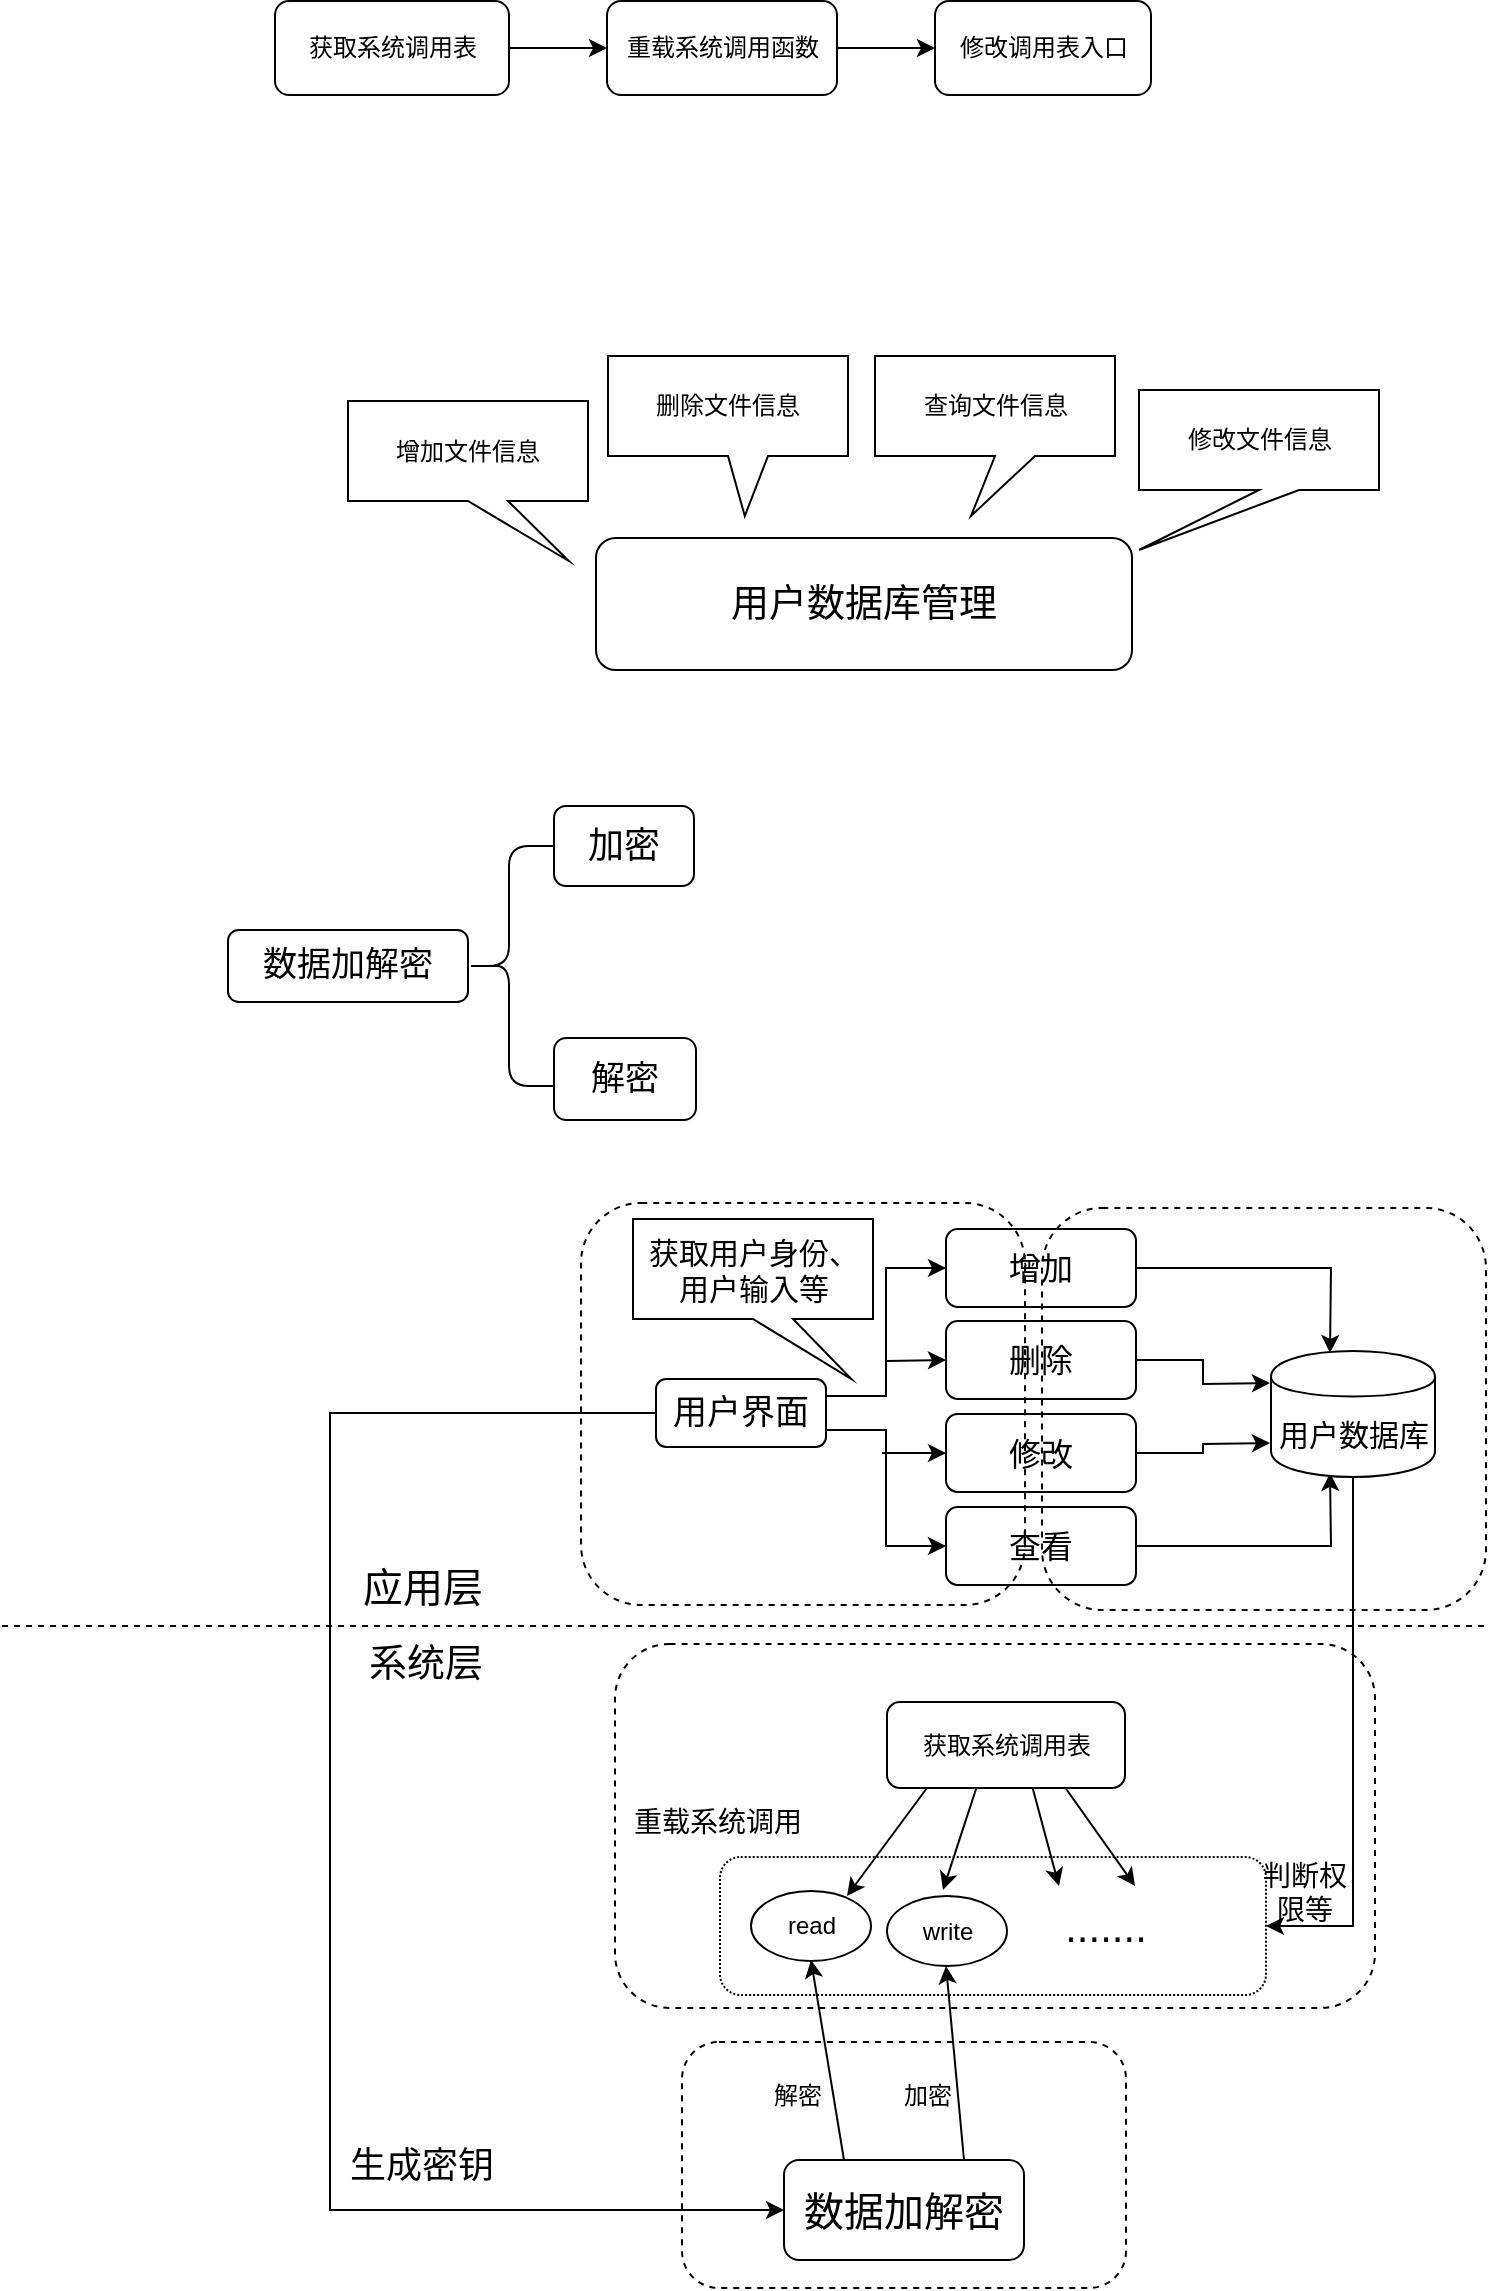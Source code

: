<mxfile version="12.1.0" type="github" pages="1"><diagram id="vec66oDkyf0rAddUYkw5" name="第 1 页"><mxGraphModel dx="748" dy="484" grid="0" gridSize="10" guides="1" tooltips="1" connect="1" arrows="1" fold="1" page="1" pageScale="1" pageWidth="2339" pageHeight="3300" math="0" shadow="0"><root><mxCell id="0"/><mxCell id="1" parent="0"/><mxCell id="iOjS4k8i5JjwWPVwrMD9-8" style="edgeStyle=orthogonalEdgeStyle;rounded=0;orthogonalLoop=1;jettySize=auto;html=1;exitX=1;exitY=0.5;exitDx=0;exitDy=0;" parent="1" source="iOjS4k8i5JjwWPVwrMD9-1" target="iOjS4k8i5JjwWPVwrMD9-2" edge="1"><mxGeometry relative="1" as="geometry"/></mxCell><mxCell id="iOjS4k8i5JjwWPVwrMD9-1" value="获取系统调用表" style="rounded=1;whiteSpace=wrap;html=1;" parent="1" vertex="1"><mxGeometry x="237.5" y="37.5" width="117" height="47" as="geometry"/></mxCell><mxCell id="iOjS4k8i5JjwWPVwrMD9-7" style="edgeStyle=orthogonalEdgeStyle;rounded=0;orthogonalLoop=1;jettySize=auto;html=1;exitX=1;exitY=0.5;exitDx=0;exitDy=0;" parent="1" source="iOjS4k8i5JjwWPVwrMD9-2" target="iOjS4k8i5JjwWPVwrMD9-3" edge="1"><mxGeometry relative="1" as="geometry"/></mxCell><mxCell id="iOjS4k8i5JjwWPVwrMD9-2" value="重载系统调用函数" style="rounded=1;whiteSpace=wrap;html=1;" parent="1" vertex="1"><mxGeometry x="403.5" y="37.5" width="115" height="47" as="geometry"/></mxCell><mxCell id="iOjS4k8i5JjwWPVwrMD9-3" value="修改调用表入口" style="rounded=1;whiteSpace=wrap;html=1;" parent="1" vertex="1"><mxGeometry x="567.5" y="37.5" width="108" height="47" as="geometry"/></mxCell><mxCell id="iOjS4k8i5JjwWPVwrMD9-9" value="&lt;font style=&quot;font-size: 19px&quot;&gt;用户数据库管理&lt;/font&gt;" style="rounded=1;whiteSpace=wrap;html=1;" parent="1" vertex="1"><mxGeometry x="398" y="306" width="268" height="66" as="geometry"/></mxCell><mxCell id="iOjS4k8i5JjwWPVwrMD9-10" value="增加文件信息" style="shape=callout;whiteSpace=wrap;html=1;perimeter=calloutPerimeter;position2=0.92;" parent="1" vertex="1"><mxGeometry x="274" y="237.5" width="120" height="80" as="geometry"/></mxCell><mxCell id="iOjS4k8i5JjwWPVwrMD9-11" value="删除文件信息" style="shape=callout;whiteSpace=wrap;html=1;perimeter=calloutPerimeter;position2=0.57;" parent="1" vertex="1"><mxGeometry x="404" y="215" width="120" height="80" as="geometry"/></mxCell><mxCell id="iOjS4k8i5JjwWPVwrMD9-12" value="查询文件信息" style="shape=callout;whiteSpace=wrap;html=1;perimeter=calloutPerimeter;position2=0.4;" parent="1" vertex="1"><mxGeometry x="537.5" y="215" width="120" height="80" as="geometry"/></mxCell><mxCell id="iOjS4k8i5JjwWPVwrMD9-13" value="修改文件信息" style="shape=callout;whiteSpace=wrap;html=1;perimeter=calloutPerimeter;position2=0;" parent="1" vertex="1"><mxGeometry x="669.5" y="232" width="120" height="80" as="geometry"/></mxCell><mxCell id="iOjS4k8i5JjwWPVwrMD9-14" value="&lt;font style=&quot;font-size: 17px&quot;&gt;数据加解密&lt;/font&gt;" style="rounded=1;whiteSpace=wrap;html=1;" parent="1" vertex="1"><mxGeometry x="214" y="502" width="120" height="36" as="geometry"/></mxCell><mxCell id="iOjS4k8i5JjwWPVwrMD9-15" value="" style="shape=curlyBracket;whiteSpace=wrap;html=1;rounded=1;" parent="1" vertex="1"><mxGeometry x="332" y="460" width="45" height="120" as="geometry"/></mxCell><mxCell id="iOjS4k8i5JjwWPVwrMD9-16" value="&lt;font style=&quot;font-size: 18px&quot;&gt;加密&lt;/font&gt;" style="rounded=1;whiteSpace=wrap;html=1;" parent="1" vertex="1"><mxGeometry x="377" y="440" width="70" height="40" as="geometry"/></mxCell><mxCell id="iOjS4k8i5JjwWPVwrMD9-17" value="&lt;font style=&quot;font-size: 17px&quot;&gt;解密&lt;/font&gt;" style="rounded=1;whiteSpace=wrap;html=1;" parent="1" vertex="1"><mxGeometry x="377" y="556" width="71" height="41" as="geometry"/></mxCell><mxCell id="iOjS4k8i5JjwWPVwrMD9-20" value="" style="endArrow=none;dashed=1;html=1;" parent="1" edge="1"><mxGeometry width="50" height="50" relative="1" as="geometry"><mxPoint x="101" y="850" as="sourcePoint"/><mxPoint x="845" y="850" as="targetPoint"/></mxGeometry></mxCell><mxCell id="iOjS4k8i5JjwWPVwrMD9-21" value="&lt;font style=&quot;font-size: 20px&quot;&gt;应用层&lt;/font&gt;" style="text;html=1;strokeColor=none;fillColor=none;align=center;verticalAlign=middle;whiteSpace=wrap;rounded=0;" parent="1" vertex="1"><mxGeometry x="276" y="819.5" width="71" height="20" as="geometry"/></mxCell><mxCell id="iOjS4k8i5JjwWPVwrMD9-33" style="edgeStyle=orthogonalEdgeStyle;rounded=0;orthogonalLoop=1;jettySize=auto;html=1;exitX=1;exitY=0.75;exitDx=0;exitDy=0;entryX=0;entryY=0.5;entryDx=0;entryDy=0;" parent="1" source="iOjS4k8i5JjwWPVwrMD9-22" target="iOjS4k8i5JjwWPVwrMD9-26" edge="1"><mxGeometry relative="1" as="geometry"/></mxCell><mxCell id="iOjS4k8i5JjwWPVwrMD9-34" style="edgeStyle=orthogonalEdgeStyle;rounded=0;orthogonalLoop=1;jettySize=auto;html=1;exitX=1;exitY=0.25;exitDx=0;exitDy=0;entryX=0;entryY=0.5;entryDx=0;entryDy=0;" parent="1" source="iOjS4k8i5JjwWPVwrMD9-22" target="iOjS4k8i5JjwWPVwrMD9-23" edge="1"><mxGeometry relative="1" as="geometry"/></mxCell><mxCell id="82m9oKSN7Fcz0F5_8xk7-7" style="edgeStyle=orthogonalEdgeStyle;rounded=0;orthogonalLoop=1;jettySize=auto;html=1;exitX=0;exitY=0.5;exitDx=0;exitDy=0;entryX=0;entryY=0.5;entryDx=0;entryDy=0;" edge="1" parent="1" source="iOjS4k8i5JjwWPVwrMD9-22" target="pyi7C_2VSIKPanr6zF1j-11"><mxGeometry relative="1" as="geometry"><Array as="points"><mxPoint x="265" y="744"/><mxPoint x="265" y="1142"/></Array></mxGeometry></mxCell><mxCell id="iOjS4k8i5JjwWPVwrMD9-22" value="&lt;font style=&quot;font-size: 17px&quot;&gt;用户界面&lt;/font&gt;" style="rounded=1;whiteSpace=wrap;html=1;" parent="1" vertex="1"><mxGeometry x="428" y="726.5" width="85" height="34" as="geometry"/></mxCell><mxCell id="pyi7C_2VSIKPanr6zF1j-24" style="edgeStyle=orthogonalEdgeStyle;rounded=0;orthogonalLoop=1;jettySize=auto;html=1;exitX=1;exitY=0.5;exitDx=0;exitDy=0;entryX=0.25;entryY=0;entryDx=0;entryDy=0;" parent="1" source="iOjS4k8i5JjwWPVwrMD9-23" edge="1"><mxGeometry relative="1" as="geometry"><mxPoint x="765" y="713.5" as="targetPoint"/></mxGeometry></mxCell><mxCell id="iOjS4k8i5JjwWPVwrMD9-23" value="&lt;font style=&quot;font-size: 16px&quot;&gt;增加&lt;/font&gt;" style="rounded=1;whiteSpace=wrap;html=1;" parent="1" vertex="1"><mxGeometry x="573" y="651.5" width="95" height="39" as="geometry"/></mxCell><mxCell id="pyi7C_2VSIKPanr6zF1j-25" style="edgeStyle=orthogonalEdgeStyle;rounded=0;orthogonalLoop=1;jettySize=auto;html=1;exitX=1;exitY=0.5;exitDx=0;exitDy=0;entryX=0;entryY=0.25;entryDx=0;entryDy=0;" parent="1" source="iOjS4k8i5JjwWPVwrMD9-24" edge="1"><mxGeometry relative="1" as="geometry"><mxPoint x="735" y="728.5" as="targetPoint"/></mxGeometry></mxCell><mxCell id="iOjS4k8i5JjwWPVwrMD9-24" value="&lt;font style=&quot;font-size: 16px&quot;&gt;删除&lt;/font&gt;" style="rounded=1;whiteSpace=wrap;html=1;" parent="1" vertex="1"><mxGeometry x="573" y="697.5" width="95" height="39" as="geometry"/></mxCell><mxCell id="pyi7C_2VSIKPanr6zF1j-26" style="edgeStyle=orthogonalEdgeStyle;rounded=0;orthogonalLoop=1;jettySize=auto;html=1;exitX=1;exitY=0.5;exitDx=0;exitDy=0;entryX=0;entryY=0.75;entryDx=0;entryDy=0;" parent="1" source="iOjS4k8i5JjwWPVwrMD9-25" edge="1"><mxGeometry relative="1" as="geometry"><mxPoint x="735" y="758.5" as="targetPoint"/></mxGeometry></mxCell><mxCell id="iOjS4k8i5JjwWPVwrMD9-25" value="&lt;font style=&quot;font-size: 16px&quot;&gt;修改&lt;/font&gt;" style="rounded=1;whiteSpace=wrap;html=1;" parent="1" vertex="1"><mxGeometry x="573" y="744" width="95" height="39" as="geometry"/></mxCell><mxCell id="pyi7C_2VSIKPanr6zF1j-27" style="edgeStyle=orthogonalEdgeStyle;rounded=0;orthogonalLoop=1;jettySize=auto;html=1;exitX=1;exitY=0.5;exitDx=0;exitDy=0;entryX=0.25;entryY=1;entryDx=0;entryDy=0;" parent="1" source="iOjS4k8i5JjwWPVwrMD9-26" edge="1"><mxGeometry relative="1" as="geometry"><mxPoint x="765" y="773.5" as="targetPoint"/></mxGeometry></mxCell><mxCell id="iOjS4k8i5JjwWPVwrMD9-26" value="&lt;font style=&quot;font-size: 16px&quot;&gt;查看&lt;/font&gt;" style="rounded=1;whiteSpace=wrap;html=1;" parent="1" vertex="1"><mxGeometry x="573" y="790.5" width="95" height="39" as="geometry"/></mxCell><mxCell id="iOjS4k8i5JjwWPVwrMD9-29" value="&lt;font style=&quot;font-size: 19px&quot;&gt;系统层&lt;/font&gt;" style="text;html=1;strokeColor=none;fillColor=none;align=center;verticalAlign=middle;whiteSpace=wrap;rounded=0;" parent="1" vertex="1"><mxGeometry x="279" y="859" width="68" height="20" as="geometry"/></mxCell><mxCell id="iOjS4k8i5JjwWPVwrMD9-30" value="&lt;font style=&quot;font-size: 15px&quot;&gt;获取用户身份、用户输入等&lt;/font&gt;" style="shape=callout;whiteSpace=wrap;html=1;perimeter=calloutPerimeter;position2=0.91;" parent="1" vertex="1"><mxGeometry x="416.5" y="646.5" width="120" height="80" as="geometry"/></mxCell><mxCell id="iOjS4k8i5JjwWPVwrMD9-36" value="" style="endArrow=classic;html=1;entryX=0;entryY=0.5;entryDx=0;entryDy=0;" parent="1" target="iOjS4k8i5JjwWPVwrMD9-24" edge="1"><mxGeometry width="50" height="50" relative="1" as="geometry"><mxPoint x="543" y="717.5" as="sourcePoint"/><mxPoint x="330" y="992.5" as="targetPoint"/></mxGeometry></mxCell><mxCell id="iOjS4k8i5JjwWPVwrMD9-37" value="" style="endArrow=classic;html=1;entryX=0;entryY=0.5;entryDx=0;entryDy=0;" parent="1" target="iOjS4k8i5JjwWPVwrMD9-25" edge="1"><mxGeometry width="50" height="50" relative="1" as="geometry"><mxPoint x="541" y="763.5" as="sourcePoint"/><mxPoint x="583" y="727" as="targetPoint"/></mxGeometry></mxCell><mxCell id="pyi7C_2VSIKPanr6zF1j-1" value="获取系统调用表" style="rounded=1;whiteSpace=wrap;html=1;" parent="1" vertex="1"><mxGeometry x="543.5" y="888" width="119" height="43" as="geometry"/></mxCell><mxCell id="pyi7C_2VSIKPanr6zF1j-2" value="" style="endArrow=classic;html=1;exitX=0.168;exitY=1;exitDx=0;exitDy=0;exitPerimeter=0;" parent="1" source="pyi7C_2VSIKPanr6zF1j-1" edge="1"><mxGeometry width="50" height="50" relative="1" as="geometry"><mxPoint x="563.5" y="936" as="sourcePoint"/><mxPoint x="523.5" y="985" as="targetPoint"/></mxGeometry></mxCell><mxCell id="pyi7C_2VSIKPanr6zF1j-3" value="" style="endArrow=classic;html=1;exitX=0.187;exitY=1.076;exitDx=0;exitDy=0;exitPerimeter=0;" parent="1" edge="1"><mxGeometry width="50" height="50" relative="1" as="geometry"><mxPoint x="588.253" y="930.768" as="sourcePoint"/><mxPoint x="571.5" y="982" as="targetPoint"/></mxGeometry></mxCell><mxCell id="pyi7C_2VSIKPanr6zF1j-4" value="" style="endArrow=classic;html=1;exitX=0.187;exitY=1.076;exitDx=0;exitDy=0;exitPerimeter=0;" parent="1" edge="1"><mxGeometry width="50" height="50" relative="1" as="geometry"><mxPoint x="616.253" y="930.768" as="sourcePoint"/><mxPoint x="629.5" y="980" as="targetPoint"/></mxGeometry></mxCell><mxCell id="pyi7C_2VSIKPanr6zF1j-5" value="" style="endArrow=classic;html=1;exitX=0.75;exitY=1;exitDx=0;exitDy=0;" parent="1" source="pyi7C_2VSIKPanr6zF1j-1" edge="1"><mxGeometry width="50" height="50" relative="1" as="geometry"><mxPoint x="595.753" y="964.268" as="sourcePoint"/><mxPoint x="667.5" y="980" as="targetPoint"/></mxGeometry></mxCell><mxCell id="pyi7C_2VSIKPanr6zF1j-6" value="read" style="ellipse;whiteSpace=wrap;html=1;" parent="1" vertex="1"><mxGeometry x="475.5" y="982.5" width="60" height="35" as="geometry"/></mxCell><mxCell id="pyi7C_2VSIKPanr6zF1j-7" value="write" style="ellipse;whiteSpace=wrap;html=1;" parent="1" vertex="1"><mxGeometry x="543.5" y="985" width="60" height="35" as="geometry"/></mxCell><mxCell id="pyi7C_2VSIKPanr6zF1j-8" value="&lt;font style=&quot;font-size: 21px&quot;&gt;.......&lt;/font&gt;" style="text;html=1;strokeColor=none;fillColor=none;align=center;verticalAlign=middle;whiteSpace=wrap;rounded=0;" parent="1" vertex="1"><mxGeometry x="632.5" y="990" width="40" height="20" as="geometry"/></mxCell><mxCell id="pyi7C_2VSIKPanr6zF1j-11" value="&lt;font style=&quot;font-size: 20px&quot;&gt;数据加解密&lt;/font&gt;" style="rounded=1;whiteSpace=wrap;html=1;" parent="1" vertex="1"><mxGeometry x="492" y="1117" width="120" height="50" as="geometry"/></mxCell><mxCell id="pyi7C_2VSIKPanr6zF1j-15" value="加密" style="text;html=1;strokeColor=none;fillColor=none;align=center;verticalAlign=middle;whiteSpace=wrap;rounded=0;" parent="1" vertex="1"><mxGeometry x="543.5" y="1075" width="40" height="20" as="geometry"/></mxCell><mxCell id="pyi7C_2VSIKPanr6zF1j-16" value="解密" style="text;html=1;resizable=0;points=[];autosize=1;align=left;verticalAlign=top;spacingTop=-4;" parent="1" vertex="1"><mxGeometry x="484.5" y="1075" width="34" height="14" as="geometry"/></mxCell><mxCell id="82m9oKSN7Fcz0F5_8xk7-1" style="edgeStyle=orthogonalEdgeStyle;rounded=0;orthogonalLoop=1;jettySize=auto;html=1;exitX=0.5;exitY=1;exitDx=0;exitDy=0;entryX=1;entryY=0.5;entryDx=0;entryDy=0;" edge="1" parent="1" source="pyi7C_2VSIKPanr6zF1j-21" target="pyi7C_2VSIKPanr6zF1j-28"><mxGeometry relative="1" as="geometry"/></mxCell><mxCell id="pyi7C_2VSIKPanr6zF1j-21" value="&lt;font style=&quot;font-size: 15px&quot;&gt;用户数据库&lt;/font&gt;" style="shape=cylinder;whiteSpace=wrap;html=1;boundedLbl=1;backgroundOutline=1;" parent="1" vertex="1"><mxGeometry x="735.5" y="712.5" width="82" height="63" as="geometry"/></mxCell><mxCell id="pyi7C_2VSIKPanr6zF1j-22" value="&lt;font style=&quot;font-size: 14px&quot;&gt;重载系统调用&lt;/font&gt;" style="text;html=1;strokeColor=none;fillColor=none;align=center;verticalAlign=middle;whiteSpace=wrap;rounded=0;" parent="1" vertex="1"><mxGeometry x="415.5" y="938" width="86" height="20" as="geometry"/></mxCell><mxCell id="pyi7C_2VSIKPanr6zF1j-28" value="" style="rounded=1;whiteSpace=wrap;html=1;fillColor=none;dashed=1;dashPattern=1 1;" parent="1" vertex="1"><mxGeometry x="460" y="965.5" width="273" height="69" as="geometry"/></mxCell><mxCell id="pyi7C_2VSIKPanr6zF1j-31" value="&lt;font style=&quot;font-size: 14px&quot;&gt;判断权限等&lt;/font&gt;" style="text;html=1;strokeColor=none;fillColor=none;align=center;verticalAlign=middle;whiteSpace=wrap;rounded=0;dashed=1;dashPattern=1 1;" parent="1" vertex="1"><mxGeometry x="729.5" y="972.5" width="45" height="20" as="geometry"/></mxCell><mxCell id="pyi7C_2VSIKPanr6zF1j-44" value="&lt;font style=&quot;font-size: 18px&quot;&gt;生成密钥&lt;/font&gt;" style="text;html=1;strokeColor=none;fillColor=none;align=center;verticalAlign=middle;whiteSpace=wrap;rounded=0;dashed=1;dashPattern=1 1;" parent="1" vertex="1"><mxGeometry x="245" y="1109.5" width="132" height="20" as="geometry"/></mxCell><mxCell id="82m9oKSN7Fcz0F5_8xk7-2" value="" style="rounded=1;whiteSpace=wrap;html=1;fillColor=none;dashed=1;" vertex="1" parent="1"><mxGeometry x="621" y="641" width="222" height="201" as="geometry"/></mxCell><mxCell id="82m9oKSN7Fcz0F5_8xk7-3" value="" style="rounded=1;whiteSpace=wrap;html=1;fillColor=none;dashed=1;" vertex="1" parent="1"><mxGeometry x="390.5" y="638.5" width="222" height="201" as="geometry"/></mxCell><mxCell id="82m9oKSN7Fcz0F5_8xk7-5" value="" style="rounded=1;whiteSpace=wrap;html=1;fillColor=none;dashed=1;" vertex="1" parent="1"><mxGeometry x="407.5" y="858.955" width="380" height="182" as="geometry"/></mxCell><mxCell id="82m9oKSN7Fcz0F5_8xk7-6" style="edgeStyle=orthogonalEdgeStyle;rounded=0;orthogonalLoop=1;jettySize=auto;html=1;exitX=0.5;exitY=1;exitDx=0;exitDy=0;" edge="1" parent="1" source="pyi7C_2VSIKPanr6zF1j-11" target="pyi7C_2VSIKPanr6zF1j-11"><mxGeometry relative="1" as="geometry"/></mxCell><mxCell id="82m9oKSN7Fcz0F5_8xk7-10" value="" style="endArrow=classic;html=1;exitX=0.25;exitY=0;exitDx=0;exitDy=0;" edge="1" parent="1" source="pyi7C_2VSIKPanr6zF1j-11"><mxGeometry width="50" height="50" relative="1" as="geometry"><mxPoint x="166.5" y="1186" as="sourcePoint"/><mxPoint x="505.5" y="1017" as="targetPoint"/></mxGeometry></mxCell><mxCell id="82m9oKSN7Fcz0F5_8xk7-11" value="" style="endArrow=classic;html=1;exitX=0.75;exitY=0;exitDx=0;exitDy=0;" edge="1" parent="1" source="pyi7C_2VSIKPanr6zF1j-11"><mxGeometry width="50" height="50" relative="1" as="geometry"><mxPoint x="589.5" y="1120" as="sourcePoint"/><mxPoint x="573" y="1020" as="targetPoint"/></mxGeometry></mxCell><mxCell id="82m9oKSN7Fcz0F5_8xk7-13" value="" style="rounded=1;whiteSpace=wrap;html=1;fillColor=none;dashed=1;" vertex="1" parent="1"><mxGeometry x="441" y="1058" width="222" height="123" as="geometry"/></mxCell></root></mxGraphModel></diagram></mxfile>